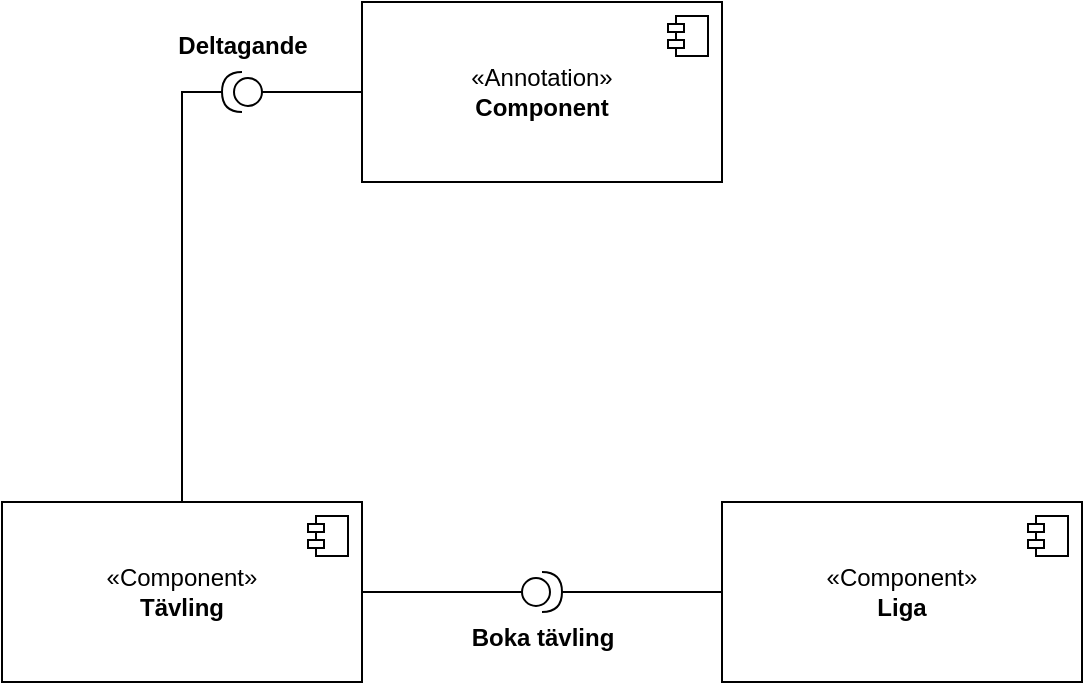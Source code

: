 <mxfile version="24.7.8">
  <diagram name="Page-1" id="A0-WgovnXK2nkCPpZ6Oe">
    <mxGraphModel dx="987" dy="669" grid="1" gridSize="10" guides="1" tooltips="1" connect="1" arrows="1" fold="1" page="1" pageScale="1" pageWidth="850" pageHeight="1100" math="0" shadow="0">
      <root>
        <mxCell id="0" />
        <mxCell id="1" parent="0" />
        <mxCell id="w9Bct-Bytk-oasnaVu2b-14" value="«Component»&lt;br&gt;&lt;b&gt;Liga&lt;/b&gt;" style="html=1;dropTarget=0;whiteSpace=wrap;" vertex="1" parent="1">
          <mxGeometry x="520" y="420" width="180" height="90" as="geometry" />
        </mxCell>
        <mxCell id="w9Bct-Bytk-oasnaVu2b-15" value="" style="shape=module;jettyWidth=8;jettyHeight=4;" vertex="1" parent="w9Bct-Bytk-oasnaVu2b-14">
          <mxGeometry x="1" width="20" height="20" relative="1" as="geometry">
            <mxPoint x="-27" y="7" as="offset" />
          </mxGeometry>
        </mxCell>
        <mxCell id="w9Bct-Bytk-oasnaVu2b-19" value="" style="shape=providedRequiredInterface;html=1;verticalLabelPosition=bottom;sketch=0;" vertex="1" parent="1">
          <mxGeometry x="420" y="455" width="20" height="20" as="geometry" />
        </mxCell>
        <mxCell id="w9Bct-Bytk-oasnaVu2b-21" value="" style="endArrow=none;html=1;rounded=0;entryX=0;entryY=0.5;entryDx=0;entryDy=0;entryPerimeter=0;exitX=1;exitY=0.5;exitDx=0;exitDy=0;" edge="1" parent="1" source="w9Bct-Bytk-oasnaVu2b-22" target="w9Bct-Bytk-oasnaVu2b-19">
          <mxGeometry width="50" height="50" relative="1" as="geometry">
            <mxPoint x="440" y="440" as="sourcePoint" />
            <mxPoint x="600" y="420" as="targetPoint" />
            <Array as="points" />
          </mxGeometry>
        </mxCell>
        <mxCell id="w9Bct-Bytk-oasnaVu2b-22" value="«Component»&lt;br&gt;&lt;b&gt;Tävling&lt;/b&gt;" style="html=1;dropTarget=0;whiteSpace=wrap;" vertex="1" parent="1">
          <mxGeometry x="160" y="420" width="180" height="90" as="geometry" />
        </mxCell>
        <mxCell id="w9Bct-Bytk-oasnaVu2b-23" value="" style="shape=module;jettyWidth=8;jettyHeight=4;" vertex="1" parent="w9Bct-Bytk-oasnaVu2b-22">
          <mxGeometry x="1" width="20" height="20" relative="1" as="geometry">
            <mxPoint x="-27" y="7" as="offset" />
          </mxGeometry>
        </mxCell>
        <mxCell id="w9Bct-Bytk-oasnaVu2b-24" value="&amp;laquo;Annotation&amp;raquo;&lt;br/&gt;&lt;b&gt;Component&lt;/b&gt;" style="html=1;dropTarget=0;whiteSpace=wrap;" vertex="1" parent="1">
          <mxGeometry x="340" y="170" width="180" height="90" as="geometry" />
        </mxCell>
        <mxCell id="w9Bct-Bytk-oasnaVu2b-25" value="" style="shape=module;jettyWidth=8;jettyHeight=4;" vertex="1" parent="w9Bct-Bytk-oasnaVu2b-24">
          <mxGeometry x="1" width="20" height="20" relative="1" as="geometry">
            <mxPoint x="-27" y="7" as="offset" />
          </mxGeometry>
        </mxCell>
        <mxCell id="w9Bct-Bytk-oasnaVu2b-27" value="" style="endArrow=none;html=1;rounded=0;entryX=0;entryY=0.5;entryDx=0;entryDy=0;exitX=1;exitY=0.5;exitDx=0;exitDy=0;exitPerimeter=0;" edge="1" parent="1" source="w9Bct-Bytk-oasnaVu2b-19" target="w9Bct-Bytk-oasnaVu2b-14">
          <mxGeometry width="50" height="50" relative="1" as="geometry">
            <mxPoint x="400" y="390" as="sourcePoint" />
            <mxPoint x="450" y="340" as="targetPoint" />
          </mxGeometry>
        </mxCell>
        <mxCell id="w9Bct-Bytk-oasnaVu2b-28" value="Boka tävling" style="text;align=center;fontStyle=1;verticalAlign=middle;spacingLeft=3;spacingRight=3;strokeColor=none;rotatable=0;points=[[0,0.5],[1,0.5]];portConstraint=eastwest;html=1;" vertex="1" parent="1">
          <mxGeometry x="390" y="475" width="80" height="26" as="geometry" />
        </mxCell>
        <mxCell id="w9Bct-Bytk-oasnaVu2b-33" value="" style="shape=providedRequiredInterface;html=1;verticalLabelPosition=bottom;sketch=0;direction=west;" vertex="1" parent="1">
          <mxGeometry x="270" y="205" width="20" height="20" as="geometry" />
        </mxCell>
        <mxCell id="w9Bct-Bytk-oasnaVu2b-34" value="" style="endArrow=none;html=1;rounded=0;entryX=0;entryY=0.5;entryDx=0;entryDy=0;entryPerimeter=0;exitX=0;exitY=0.5;exitDx=0;exitDy=0;" edge="1" parent="1" source="w9Bct-Bytk-oasnaVu2b-24" target="w9Bct-Bytk-oasnaVu2b-33">
          <mxGeometry width="50" height="50" relative="1" as="geometry">
            <mxPoint x="400" y="430" as="sourcePoint" />
            <mxPoint x="450" y="380" as="targetPoint" />
          </mxGeometry>
        </mxCell>
        <mxCell id="w9Bct-Bytk-oasnaVu2b-35" value="" style="endArrow=none;html=1;rounded=0;exitX=0.5;exitY=0;exitDx=0;exitDy=0;entryX=1;entryY=0.5;entryDx=0;entryDy=0;entryPerimeter=0;" edge="1" parent="1" source="w9Bct-Bytk-oasnaVu2b-22" target="w9Bct-Bytk-oasnaVu2b-33">
          <mxGeometry width="50" height="50" relative="1" as="geometry">
            <mxPoint x="400" y="430" as="sourcePoint" />
            <mxPoint x="450" y="380" as="targetPoint" />
            <Array as="points">
              <mxPoint x="250" y="215" />
            </Array>
          </mxGeometry>
        </mxCell>
        <mxCell id="w9Bct-Bytk-oasnaVu2b-36" value="Deltagande" style="text;align=center;fontStyle=1;verticalAlign=middle;spacingLeft=3;spacingRight=3;strokeColor=none;rotatable=0;points=[[0,0.5],[1,0.5]];portConstraint=eastwest;html=1;" vertex="1" parent="1">
          <mxGeometry x="240" y="179" width="80" height="26" as="geometry" />
        </mxCell>
      </root>
    </mxGraphModel>
  </diagram>
</mxfile>
